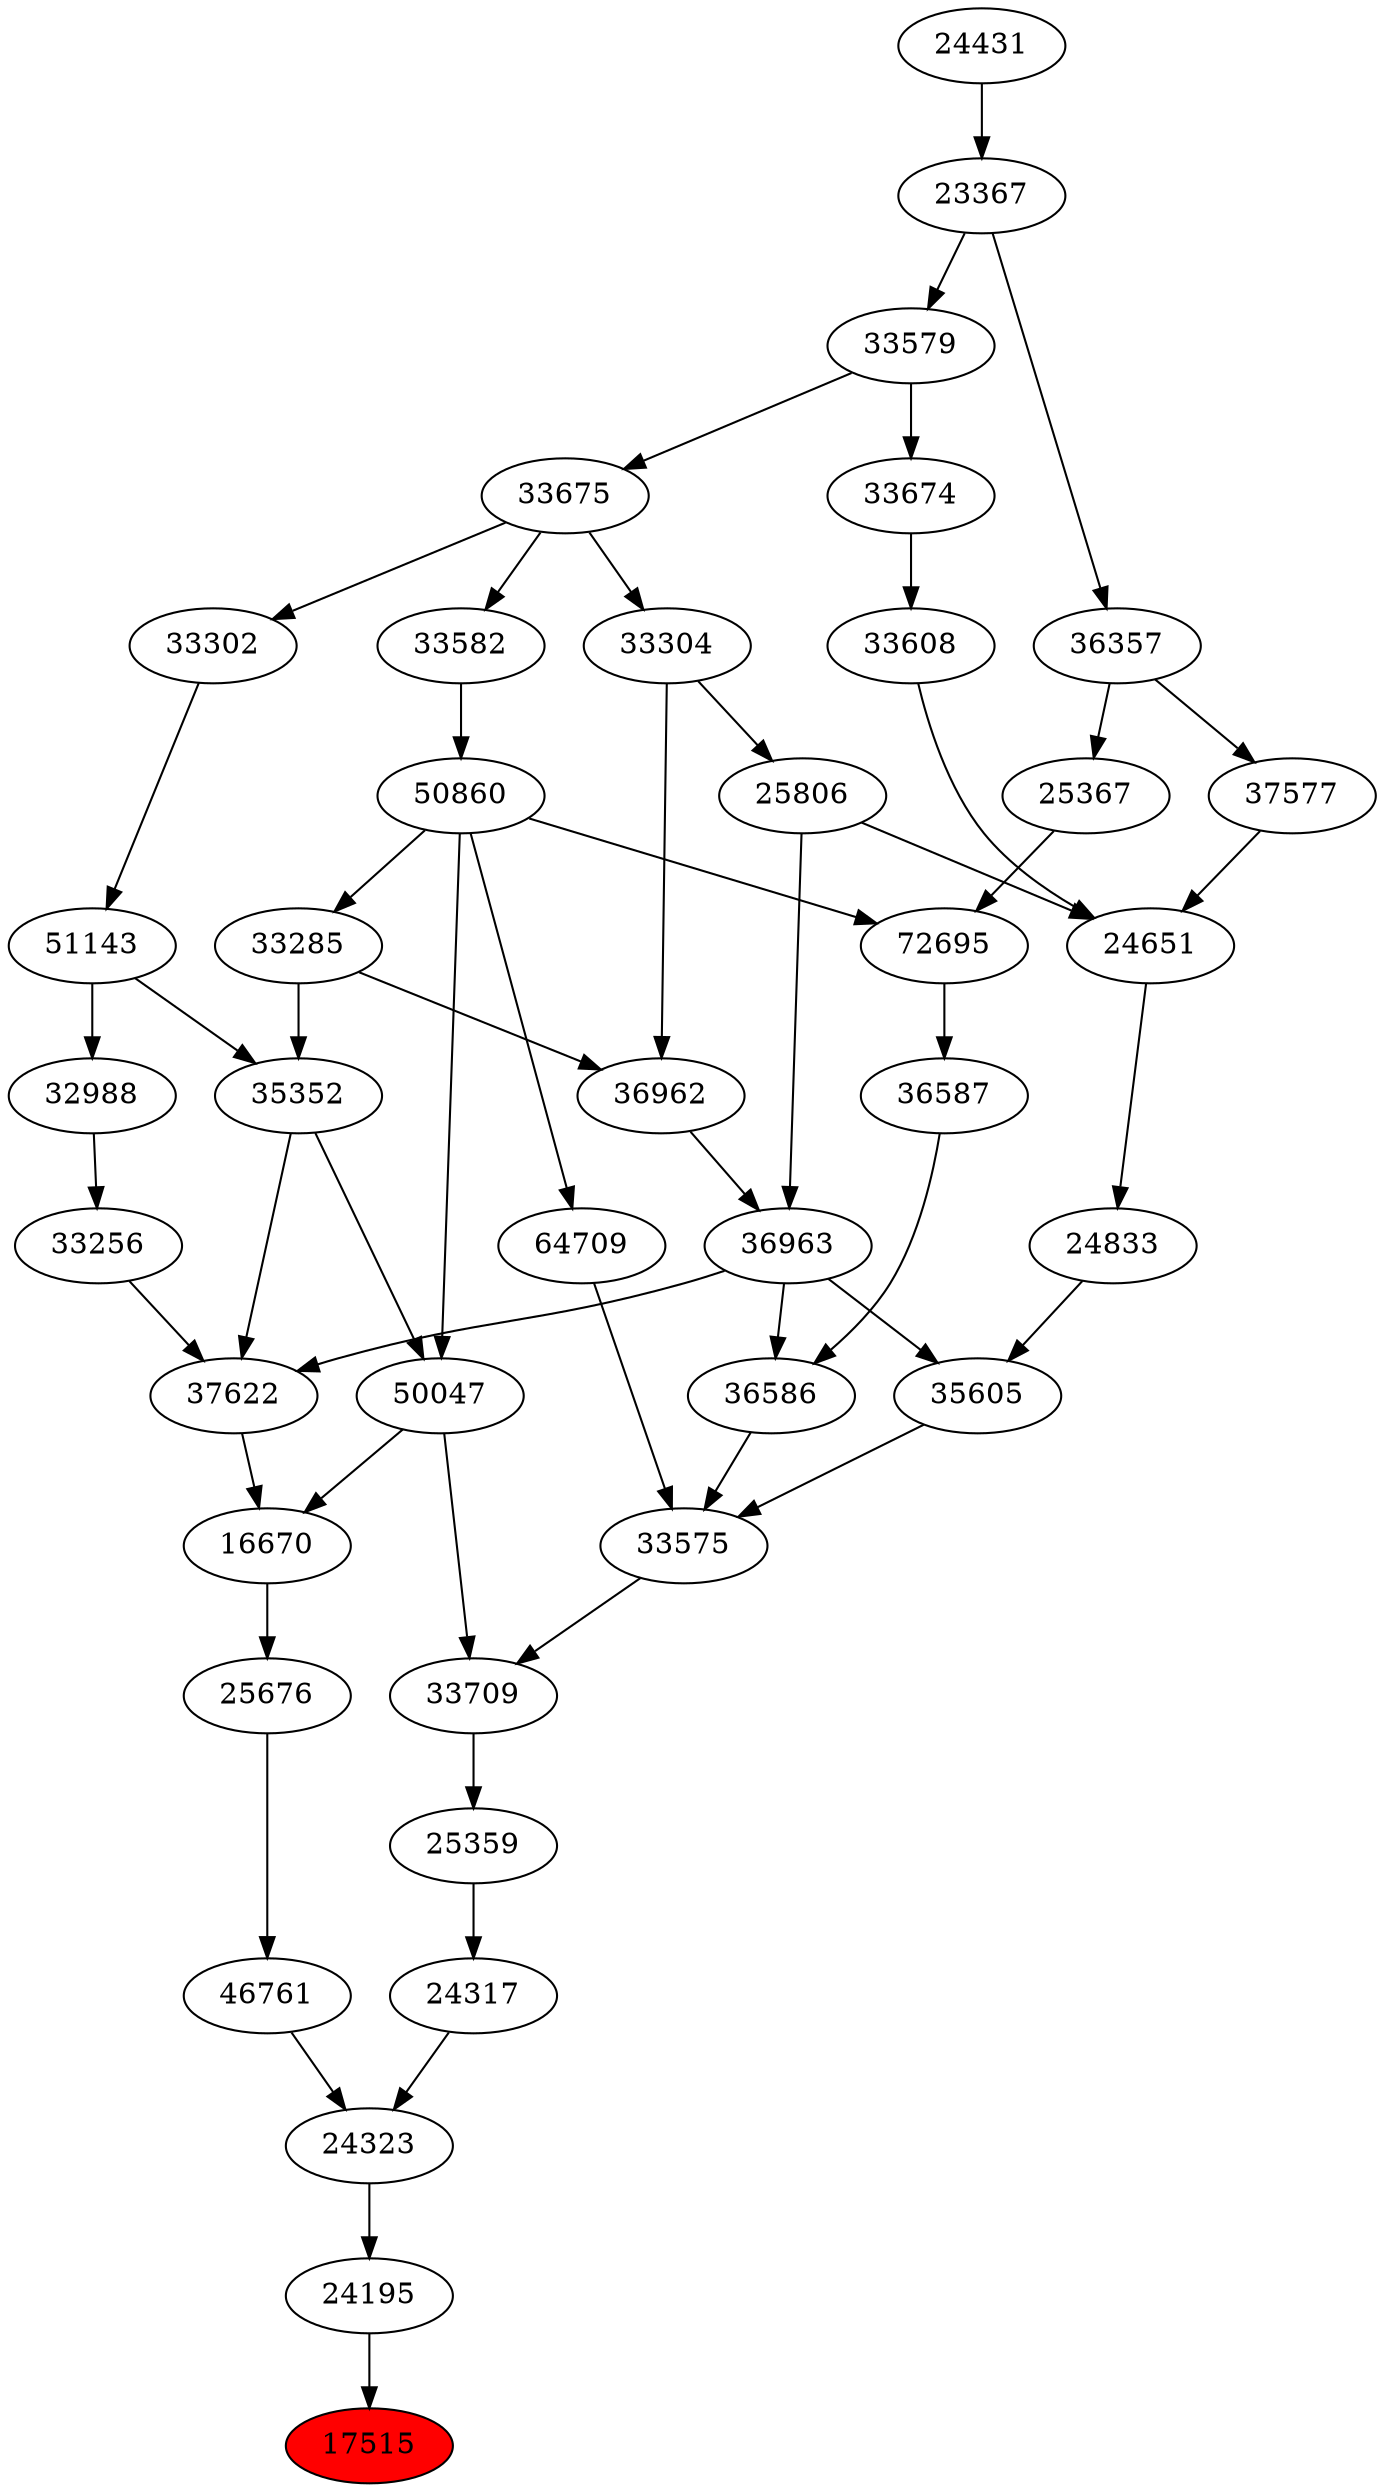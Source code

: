strict digraph{ 
17515 [label="17515" fillcolor=red style=filled]
24195 -> 17515
24195 [label="24195"]
24323 -> 24195
24323 [label="24323"]
24317 -> 24323
46761 -> 24323
24317 [label="24317"]
25359 -> 24317
46761 [label="46761"]
25676 -> 46761
25359 [label="25359"]
33709 -> 25359
25676 [label="25676"]
16670 -> 25676
33709 [label="33709"]
50047 -> 33709
33575 -> 33709
16670 [label="16670"]
37622 -> 16670
50047 -> 16670
50047 [label="50047"]
35352 -> 50047
50860 -> 50047
33575 [label="33575"]
36586 -> 33575
35605 -> 33575
64709 -> 33575
37622 [label="37622"]
36963 -> 37622
35352 -> 37622
33256 -> 37622
35352 [label="35352"]
33285 -> 35352
51143 -> 35352
50860 [label="50860"]
33582 -> 50860
36586 [label="36586"]
36587 -> 36586
36963 -> 36586
35605 [label="35605"]
24833 -> 35605
36963 -> 35605
64709 [label="64709"]
50860 -> 64709
36963 [label="36963"]
36962 -> 36963
25806 -> 36963
33256 [label="33256"]
32988 -> 33256
33285 [label="33285"]
50860 -> 33285
51143 [label="51143"]
33302 -> 51143
33582 [label="33582"]
33675 -> 33582
36587 [label="36587"]
72695 -> 36587
24833 [label="24833"]
24651 -> 24833
36962 [label="36962"]
33285 -> 36962
33304 -> 36962
25806 [label="25806"]
33304 -> 25806
32988 [label="32988"]
51143 -> 32988
33302 [label="33302"]
33675 -> 33302
33675 [label="33675"]
33579 -> 33675
72695 [label="72695"]
50860 -> 72695
25367 -> 72695
24651 [label="24651"]
25806 -> 24651
33608 -> 24651
37577 -> 24651
33304 [label="33304"]
33675 -> 33304
33579 [label="33579"]
23367 -> 33579
25367 [label="25367"]
36357 -> 25367
33608 [label="33608"]
33674 -> 33608
37577 [label="37577"]
36357 -> 37577
23367 [label="23367"]
24431 -> 23367
36357 [label="36357"]
23367 -> 36357
33674 [label="33674"]
33579 -> 33674
24431 [label="24431"]
}
